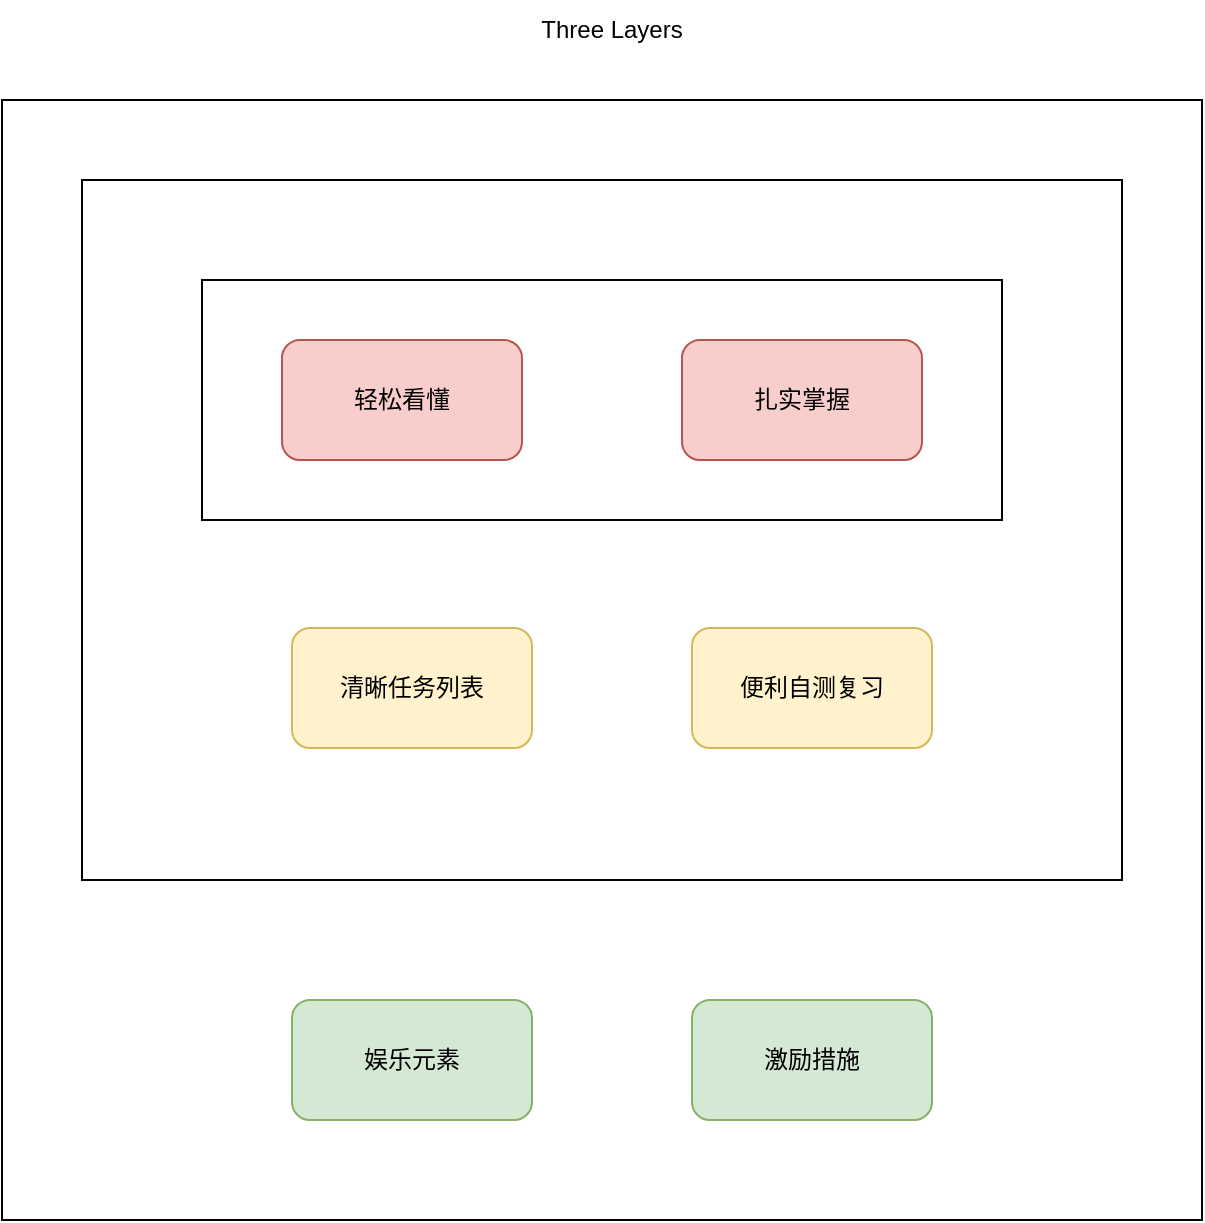 <mxfile version="16.5.1" type="device"><diagram id="iUVhY1xpQ6CyfBs-lPUH" name="Page-1"><mxGraphModel dx="1426" dy="743" grid="1" gridSize="10" guides="1" tooltips="1" connect="1" arrows="1" fold="1" page="1" pageScale="1" pageWidth="1169" pageHeight="827" math="0" shadow="0"><root><mxCell id="0"/><mxCell id="1" parent="0"/><mxCell id="HSn5GHh3kclU6-EwbjUR-12" value="" style="rounded=0;whiteSpace=wrap;html=1;" vertex="1" parent="1"><mxGeometry x="280" y="120" width="600" height="560" as="geometry"/></mxCell><mxCell id="HSn5GHh3kclU6-EwbjUR-11" value="" style="rounded=0;whiteSpace=wrap;html=1;" vertex="1" parent="1"><mxGeometry x="320" y="160" width="520" height="350" as="geometry"/></mxCell><mxCell id="HSn5GHh3kclU6-EwbjUR-10" value="" style="rounded=0;whiteSpace=wrap;html=1;" vertex="1" parent="1"><mxGeometry x="380" y="210" width="400" height="120" as="geometry"/></mxCell><mxCell id="HSn5GHh3kclU6-EwbjUR-1" value="轻松看懂" style="rounded=1;whiteSpace=wrap;html=1;fillColor=#f8cecc;strokeColor=#b85450;" vertex="1" parent="1"><mxGeometry x="420" y="240" width="120" height="60" as="geometry"/></mxCell><mxCell id="HSn5GHh3kclU6-EwbjUR-2" value="扎实掌握" style="rounded=1;whiteSpace=wrap;html=1;fillColor=#f8cecc;strokeColor=#b85450;" vertex="1" parent="1"><mxGeometry x="620" y="240" width="120" height="60" as="geometry"/></mxCell><mxCell id="HSn5GHh3kclU6-EwbjUR-3" value="清晰任务列表" style="rounded=1;whiteSpace=wrap;html=1;fillColor=#fff2cc;strokeColor=#d6b656;" vertex="1" parent="1"><mxGeometry x="425" y="384" width="120" height="60" as="geometry"/></mxCell><mxCell id="HSn5GHh3kclU6-EwbjUR-4" value="便利自测复习" style="rounded=1;whiteSpace=wrap;html=1;fillColor=#fff2cc;strokeColor=#d6b656;" vertex="1" parent="1"><mxGeometry x="625" y="384" width="120" height="60" as="geometry"/></mxCell><mxCell id="HSn5GHh3kclU6-EwbjUR-7" value="娱乐元素" style="rounded=1;whiteSpace=wrap;html=1;fillColor=#d5e8d4;strokeColor=#82b366;" vertex="1" parent="1"><mxGeometry x="425" y="570" width="120" height="60" as="geometry"/></mxCell><mxCell id="HSn5GHh3kclU6-EwbjUR-9" value="激励措施" style="rounded=1;whiteSpace=wrap;html=1;fillColor=#d5e8d4;strokeColor=#82b366;" vertex="1" parent="1"><mxGeometry x="625" y="570" width="120" height="60" as="geometry"/></mxCell><mxCell id="HSn5GHh3kclU6-EwbjUR-14" value="Three Layers" style="text;html=1;strokeColor=none;fillColor=none;align=center;verticalAlign=middle;whiteSpace=wrap;rounded=0;" vertex="1" parent="1"><mxGeometry x="525" y="70" width="120" height="30" as="geometry"/></mxCell></root></mxGraphModel></diagram></mxfile>